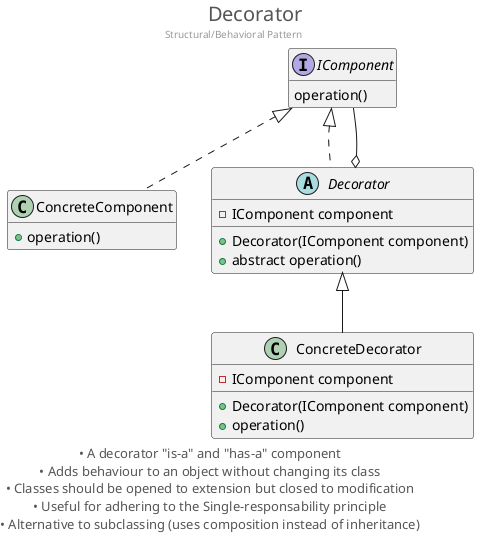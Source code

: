 @startuml
' skinparam dpi 300
skinparam FooterFontColor #555
skinparam FooterFontSize 13
hide empty fields
hide empty methods

center header
<font color=#555555 size=20>Decorator</font>
<font color=#999999>Structural/Behavioral Pattern</font>
endheader

left footer
• A decorator "is-a" and "has-a" component
• Adds behaviour to an object without changing its class
• Classes should be opened to extension but closed to modification
• Useful for adhering to the Single-responsability principle
• Alternative to subclassing (uses composition instead of inheritance)
endfooter

interface IComponent
{
   operation()
}

class ConcreteComponent implements IComponent
{
   +operation()
}

abstract class Decorator implements IComponent
{
   -IComponent component
   +Decorator(IComponent component)
   +abstract operation()
}

class ConcreteDecorator extends Decorator
{
   -IComponent component
   +Decorator(IComponent component)
   +operation()
}

Decorator o-- IComponent
@enduml
